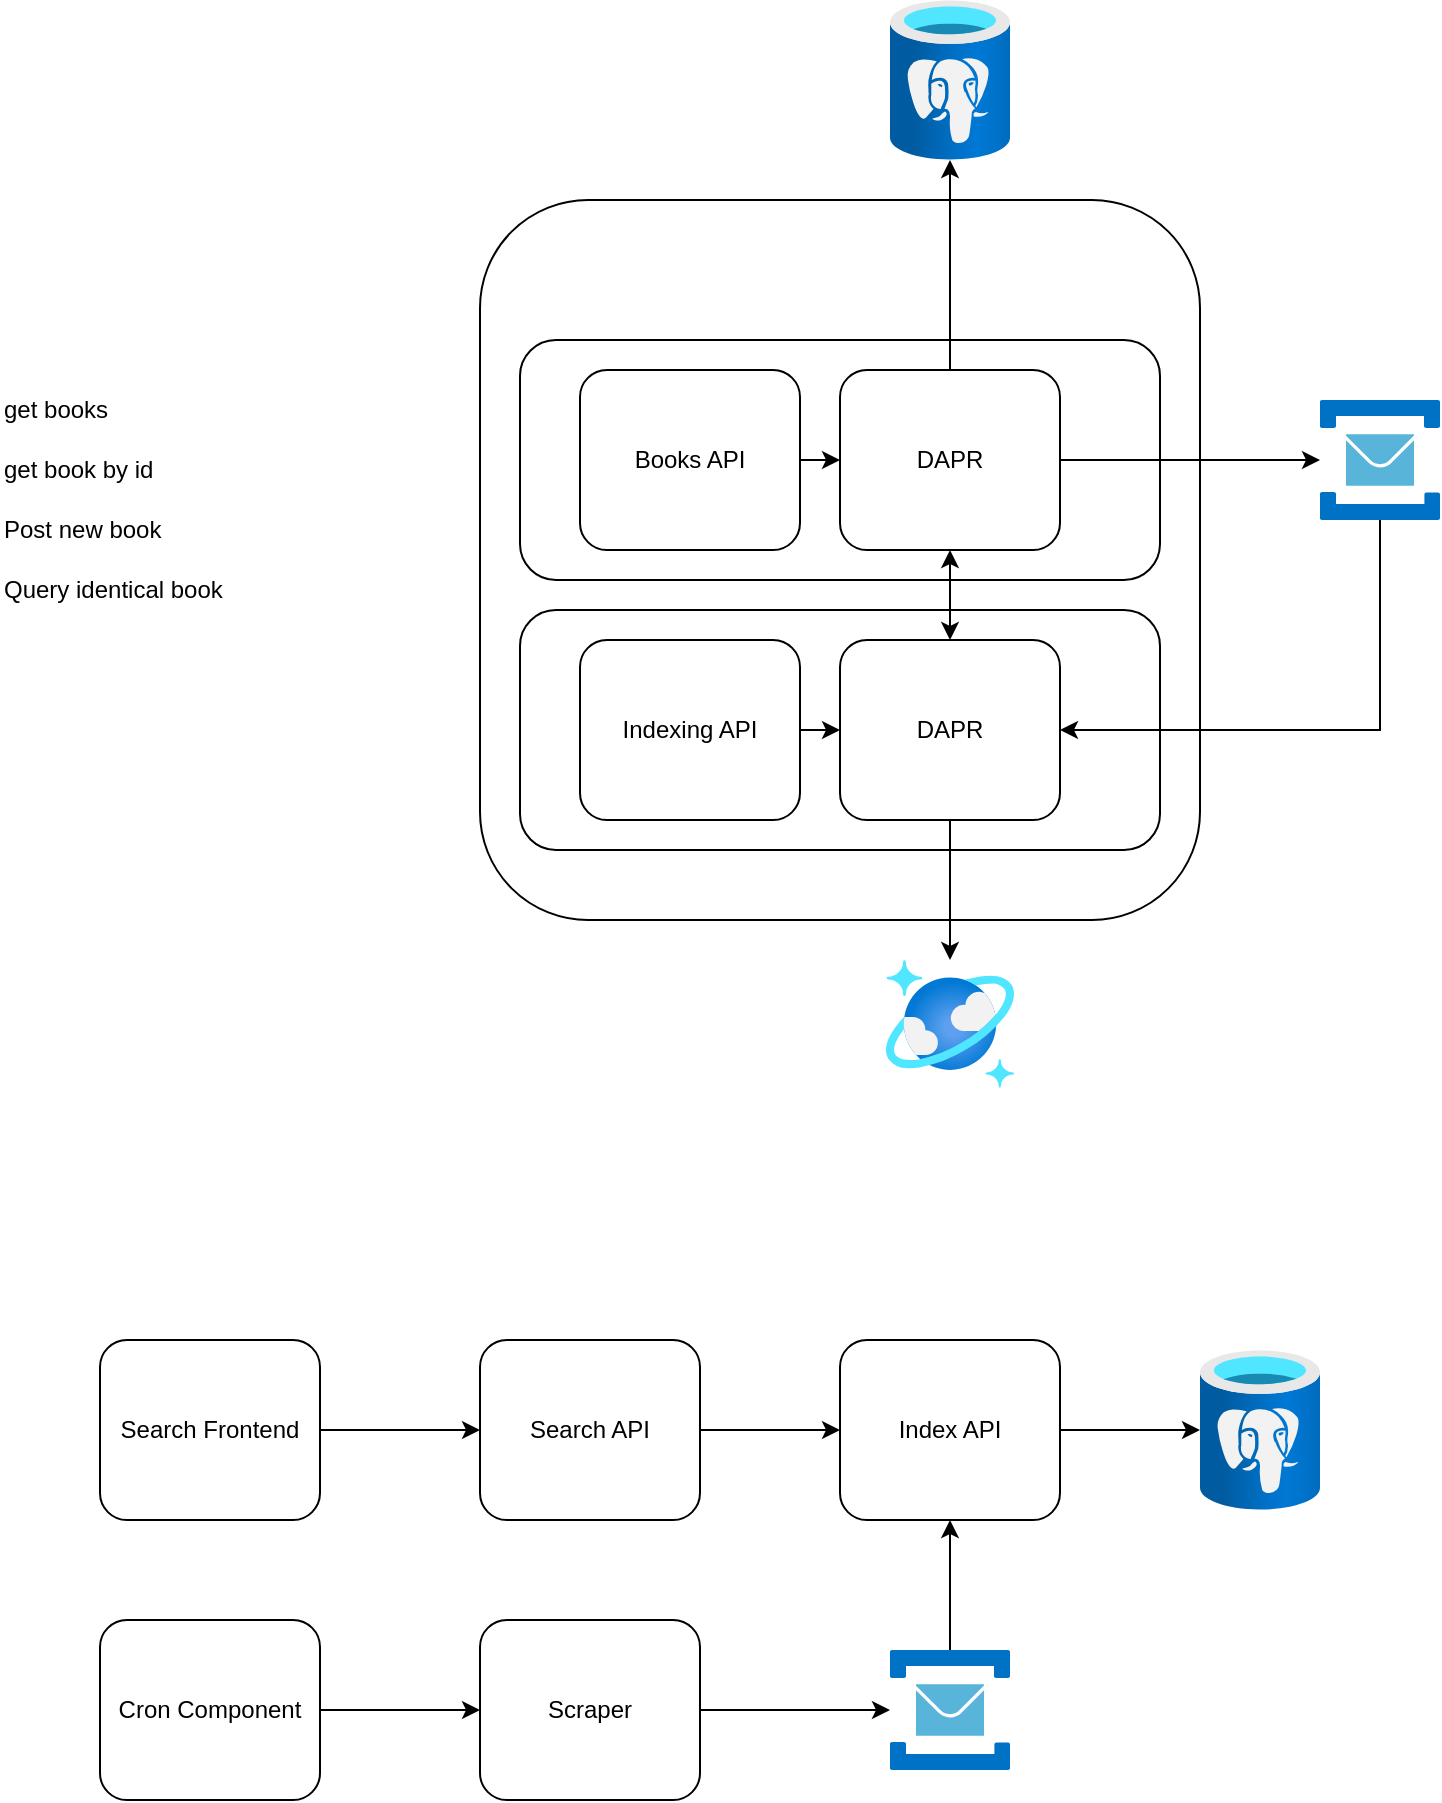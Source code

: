<mxfile version="17.4.5" type="github">
  <diagram id="SfHHLpiwJr73_0ugCJFA" name="Page-1">
    <mxGraphModel dx="1018" dy="573" grid="1" gridSize="10" guides="1" tooltips="1" connect="1" arrows="1" fold="1" page="1" pageScale="1" pageWidth="827" pageHeight="1169" math="0" shadow="0">
      <root>
        <mxCell id="0" />
        <mxCell id="1" parent="0" />
        <mxCell id="HXpjKARE5DErHcW23QTs-9" value="" style="rounded=1;whiteSpace=wrap;html=1;" parent="1" vertex="1">
          <mxGeometry x="260" y="260" width="360" height="360" as="geometry" />
        </mxCell>
        <mxCell id="HXpjKARE5DErHcW23QTs-10" value="" style="shape=image;verticalLabelPosition=bottom;labelBackgroundColor=default;verticalAlign=top;aspect=fixed;imageAspect=0;image=https://www.freelogovectors.net/wp-content/uploads/2022/03/azure_container_apps_logo_freelogovectors.net_-400x400.png;" parent="1" vertex="1">
          <mxGeometry x="300" y="270" width="50" height="50" as="geometry" />
        </mxCell>
        <mxCell id="HXpjKARE5DErHcW23QTs-12" value="" style="aspect=fixed;html=1;points=[];align=center;image;fontSize=12;image=img/lib/azure2/databases/Azure_Database_PostgreSQL_Server.svg;" parent="1" vertex="1">
          <mxGeometry x="465" y="160" width="60" height="80" as="geometry" />
        </mxCell>
        <mxCell id="HXpjKARE5DErHcW23QTs-13" value="" style="sketch=0;aspect=fixed;html=1;points=[];align=center;image;fontSize=12;image=img/lib/mscae/Service_Bus.svg;" parent="1" vertex="1">
          <mxGeometry x="680" y="360" width="60" height="60" as="geometry" />
        </mxCell>
        <mxCell id="HXpjKARE5DErHcW23QTs-14" value="" style="rounded=1;whiteSpace=wrap;html=1;" parent="1" vertex="1">
          <mxGeometry x="280" y="330" width="320" height="120" as="geometry" />
        </mxCell>
        <mxCell id="HXpjKARE5DErHcW23QTs-15" value="" style="rounded=1;whiteSpace=wrap;html=1;" parent="1" vertex="1">
          <mxGeometry x="280" y="465" width="320" height="120" as="geometry" />
        </mxCell>
        <mxCell id="HXpjKARE5DErHcW23QTs-21" style="edgeStyle=orthogonalEdgeStyle;rounded=0;orthogonalLoop=1;jettySize=auto;html=1;exitX=1;exitY=0.5;exitDx=0;exitDy=0;entryX=0;entryY=0.5;entryDx=0;entryDy=0;" parent="1" source="HXpjKARE5DErHcW23QTs-17" target="HXpjKARE5DErHcW23QTs-18" edge="1">
          <mxGeometry relative="1" as="geometry" />
        </mxCell>
        <mxCell id="HXpjKARE5DErHcW23QTs-17" value="&lt;span&gt;Books API&lt;/span&gt;" style="rounded=1;whiteSpace=wrap;html=1;" parent="1" vertex="1">
          <mxGeometry x="310" y="345" width="110" height="90" as="geometry" />
        </mxCell>
        <mxCell id="HXpjKARE5DErHcW23QTs-23" style="edgeStyle=orthogonalEdgeStyle;rounded=0;orthogonalLoop=1;jettySize=auto;html=1;exitX=1;exitY=0.5;exitDx=0;exitDy=0;" parent="1" source="HXpjKARE5DErHcW23QTs-18" target="HXpjKARE5DErHcW23QTs-13" edge="1">
          <mxGeometry relative="1" as="geometry" />
        </mxCell>
        <mxCell id="HXpjKARE5DErHcW23QTs-24" style="edgeStyle=orthogonalEdgeStyle;rounded=0;orthogonalLoop=1;jettySize=auto;html=1;exitX=0.5;exitY=1;exitDx=0;exitDy=0;startArrow=classic;startFill=1;" parent="1" source="HXpjKARE5DErHcW23QTs-18" target="HXpjKARE5DErHcW23QTs-20" edge="1">
          <mxGeometry relative="1" as="geometry" />
        </mxCell>
        <mxCell id="HXpjKARE5DErHcW23QTs-33" style="edgeStyle=orthogonalEdgeStyle;rounded=0;orthogonalLoop=1;jettySize=auto;html=1;startArrow=none;startFill=0;" parent="1" source="HXpjKARE5DErHcW23QTs-18" target="HXpjKARE5DErHcW23QTs-12" edge="1">
          <mxGeometry relative="1" as="geometry" />
        </mxCell>
        <mxCell id="HXpjKARE5DErHcW23QTs-18" value="&lt;span&gt;DAPR&lt;/span&gt;" style="rounded=1;whiteSpace=wrap;html=1;" parent="1" vertex="1">
          <mxGeometry x="440" y="345" width="110" height="90" as="geometry" />
        </mxCell>
        <mxCell id="HXpjKARE5DErHcW23QTs-22" style="edgeStyle=orthogonalEdgeStyle;rounded=0;orthogonalLoop=1;jettySize=auto;html=1;exitX=1;exitY=0.5;exitDx=0;exitDy=0;entryX=0;entryY=0.5;entryDx=0;entryDy=0;" parent="1" source="HXpjKARE5DErHcW23QTs-19" target="HXpjKARE5DErHcW23QTs-20" edge="1">
          <mxGeometry relative="1" as="geometry" />
        </mxCell>
        <mxCell id="HXpjKARE5DErHcW23QTs-19" value="&lt;span&gt;Indexing API&lt;/span&gt;" style="rounded=1;whiteSpace=wrap;html=1;" parent="1" vertex="1">
          <mxGeometry x="310" y="480" width="110" height="90" as="geometry" />
        </mxCell>
        <mxCell id="HXpjKARE5DErHcW23QTs-38" style="edgeStyle=orthogonalEdgeStyle;rounded=0;orthogonalLoop=1;jettySize=auto;html=1;exitX=0.5;exitY=1;exitDx=0;exitDy=0;entryX=0.5;entryY=0;entryDx=0;entryDy=0;entryPerimeter=0;startArrow=none;startFill=0;" parent="1" source="HXpjKARE5DErHcW23QTs-20" target="HXpjKARE5DErHcW23QTs-36" edge="1">
          <mxGeometry relative="1" as="geometry" />
        </mxCell>
        <mxCell id="HXpjKARE5DErHcW23QTs-20" value="&lt;span&gt;DAPR&lt;/span&gt;" style="rounded=1;whiteSpace=wrap;html=1;" parent="1" vertex="1">
          <mxGeometry x="440" y="480" width="110" height="90" as="geometry" />
        </mxCell>
        <mxCell id="HXpjKARE5DErHcW23QTs-26" style="edgeStyle=orthogonalEdgeStyle;rounded=0;orthogonalLoop=1;jettySize=auto;html=1;entryX=1;entryY=0.5;entryDx=0;entryDy=0;startArrow=none;startFill=0;" parent="1" edge="1">
          <mxGeometry relative="1" as="geometry">
            <mxPoint x="710" y="420" as="sourcePoint" />
            <mxPoint x="550" y="525" as="targetPoint" />
            <Array as="points">
              <mxPoint x="710" y="525" />
            </Array>
          </mxGeometry>
        </mxCell>
        <mxCell id="HXpjKARE5DErHcW23QTs-27" value="Post new book" style="text;html=1;strokeColor=none;fillColor=none;align=left;verticalAlign=middle;whiteSpace=wrap;rounded=0;" parent="1" vertex="1">
          <mxGeometry x="20" y="410" width="120" height="30" as="geometry" />
        </mxCell>
        <mxCell id="HXpjKARE5DErHcW23QTs-28" value="Query identical book" style="text;html=1;strokeColor=none;fillColor=none;align=left;verticalAlign=middle;whiteSpace=wrap;rounded=0;" parent="1" vertex="1">
          <mxGeometry x="20" y="440" width="120" height="30" as="geometry" />
        </mxCell>
        <mxCell id="HXpjKARE5DErHcW23QTs-29" value="get book by id" style="text;html=1;strokeColor=none;fillColor=none;align=left;verticalAlign=middle;whiteSpace=wrap;rounded=0;" parent="1" vertex="1">
          <mxGeometry x="20" y="380" width="120" height="30" as="geometry" />
        </mxCell>
        <mxCell id="HXpjKARE5DErHcW23QTs-30" value="get books" style="text;html=1;strokeColor=none;fillColor=none;align=left;verticalAlign=middle;whiteSpace=wrap;rounded=0;" parent="1" vertex="1">
          <mxGeometry x="20" y="350" width="120" height="30" as="geometry" />
        </mxCell>
        <mxCell id="HXpjKARE5DErHcW23QTs-36" value="" style="aspect=fixed;html=1;points=[];align=center;image;fontSize=12;image=img/lib/azure2/databases/Azure_Cosmos_DB.svg;" parent="1" vertex="1">
          <mxGeometry x="463" y="640" width="64" height="64" as="geometry" />
        </mxCell>
        <mxCell id="jfwE3hBXCl0OuWNO--gO-10" style="edgeStyle=orthogonalEdgeStyle;rounded=0;orthogonalLoop=1;jettySize=auto;html=1;" edge="1" parent="1" source="jfwE3hBXCl0OuWNO--gO-1" target="jfwE3hBXCl0OuWNO--gO-8">
          <mxGeometry relative="1" as="geometry" />
        </mxCell>
        <mxCell id="jfwE3hBXCl0OuWNO--gO-1" value="&lt;span&gt;Scraper&lt;/span&gt;" style="rounded=1;whiteSpace=wrap;html=1;" vertex="1" parent="1">
          <mxGeometry x="260" y="970" width="110" height="90" as="geometry" />
        </mxCell>
        <mxCell id="jfwE3hBXCl0OuWNO--gO-3" style="edgeStyle=orthogonalEdgeStyle;rounded=0;orthogonalLoop=1;jettySize=auto;html=1;" edge="1" parent="1" source="jfwE3hBXCl0OuWNO--gO-2" target="jfwE3hBXCl0OuWNO--gO-1">
          <mxGeometry relative="1" as="geometry" />
        </mxCell>
        <mxCell id="jfwE3hBXCl0OuWNO--gO-2" value="&lt;span&gt;Cron Component&lt;br&gt;&lt;/span&gt;" style="rounded=1;whiteSpace=wrap;html=1;" vertex="1" parent="1">
          <mxGeometry x="70" y="970" width="110" height="90" as="geometry" />
        </mxCell>
        <mxCell id="jfwE3hBXCl0OuWNO--gO-6" style="edgeStyle=orthogonalEdgeStyle;rounded=0;orthogonalLoop=1;jettySize=auto;html=1;" edge="1" parent="1" source="jfwE3hBXCl0OuWNO--gO-4" target="jfwE3hBXCl0OuWNO--gO-5">
          <mxGeometry relative="1" as="geometry" />
        </mxCell>
        <mxCell id="jfwE3hBXCl0OuWNO--gO-4" value="&lt;span&gt;Search Frontend&lt;/span&gt;" style="rounded=1;whiteSpace=wrap;html=1;" vertex="1" parent="1">
          <mxGeometry x="70" y="830" width="110" height="90" as="geometry" />
        </mxCell>
        <mxCell id="jfwE3hBXCl0OuWNO--gO-9" style="edgeStyle=orthogonalEdgeStyle;rounded=0;orthogonalLoop=1;jettySize=auto;html=1;" edge="1" parent="1" source="jfwE3hBXCl0OuWNO--gO-5" target="jfwE3hBXCl0OuWNO--gO-7">
          <mxGeometry relative="1" as="geometry" />
        </mxCell>
        <mxCell id="jfwE3hBXCl0OuWNO--gO-5" value="&lt;span&gt;Search API&lt;/span&gt;" style="rounded=1;whiteSpace=wrap;html=1;" vertex="1" parent="1">
          <mxGeometry x="260" y="830" width="110" height="90" as="geometry" />
        </mxCell>
        <mxCell id="jfwE3hBXCl0OuWNO--gO-14" style="edgeStyle=orthogonalEdgeStyle;rounded=0;orthogonalLoop=1;jettySize=auto;html=1;" edge="1" parent="1" source="jfwE3hBXCl0OuWNO--gO-7" target="jfwE3hBXCl0OuWNO--gO-12">
          <mxGeometry relative="1" as="geometry" />
        </mxCell>
        <mxCell id="jfwE3hBXCl0OuWNO--gO-7" value="&lt;span&gt;Index API&lt;/span&gt;" style="rounded=1;whiteSpace=wrap;html=1;" vertex="1" parent="1">
          <mxGeometry x="440" y="830" width="110" height="90" as="geometry" />
        </mxCell>
        <mxCell id="jfwE3hBXCl0OuWNO--gO-11" style="edgeStyle=orthogonalEdgeStyle;rounded=0;orthogonalLoop=1;jettySize=auto;html=1;entryX=0.5;entryY=1;entryDx=0;entryDy=0;" edge="1" parent="1" source="jfwE3hBXCl0OuWNO--gO-8" target="jfwE3hBXCl0OuWNO--gO-7">
          <mxGeometry relative="1" as="geometry" />
        </mxCell>
        <mxCell id="jfwE3hBXCl0OuWNO--gO-8" value="" style="sketch=0;aspect=fixed;html=1;points=[];align=center;image;fontSize=12;image=img/lib/mscae/Service_Bus.svg;" vertex="1" parent="1">
          <mxGeometry x="465" y="985" width="60" height="60" as="geometry" />
        </mxCell>
        <mxCell id="jfwE3hBXCl0OuWNO--gO-12" value="" style="aspect=fixed;html=1;points=[];align=center;image;fontSize=12;image=img/lib/azure2/databases/Azure_Database_PostgreSQL_Server.svg;" vertex="1" parent="1">
          <mxGeometry x="620" y="835" width="60" height="80" as="geometry" />
        </mxCell>
      </root>
    </mxGraphModel>
  </diagram>
</mxfile>
